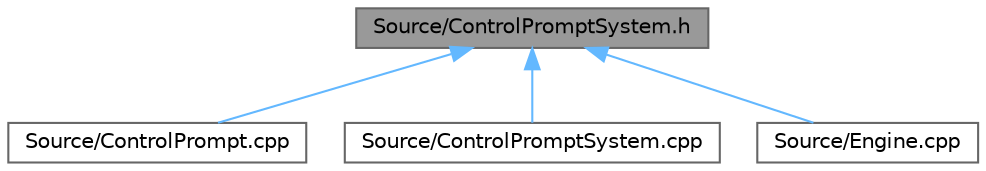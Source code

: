 digraph "Source/ControlPromptSystem.h"
{
 // LATEX_PDF_SIZE
  bgcolor="transparent";
  edge [fontname=Helvetica,fontsize=10,labelfontname=Helvetica,labelfontsize=10];
  node [fontname=Helvetica,fontsize=10,shape=box,height=0.2,width=0.4];
  Node1 [id="Node000001",label="Source/ControlPromptSystem.h",height=0.2,width=0.4,color="gray40", fillcolor="grey60", style="filled", fontcolor="black",tooltip="System that displays ControlPrompts from Actions."];
  Node1 -> Node2 [id="edge1_Node000001_Node000002",dir="back",color="steelblue1",style="solid",tooltip=" "];
  Node2 [id="Node000002",label="Source/ControlPrompt.cpp",height=0.2,width=0.4,color="grey40", fillcolor="white", style="filled",URL="$d2/d66/ControlPrompt_8cpp.html",tooltip="Displays a control prompt for an ActionReference."];
  Node1 -> Node3 [id="edge2_Node000001_Node000003",dir="back",color="steelblue1",style="solid",tooltip=" "];
  Node3 [id="Node000003",label="Source/ControlPromptSystem.cpp",height=0.2,width=0.4,color="grey40", fillcolor="white", style="filled",URL="$dd/d99/ControlPromptSystem_8cpp.html",tooltip="System that displays ControlPrompts from Actions."];
  Node1 -> Node4 [id="edge3_Node000001_Node000004",dir="back",color="steelblue1",style="solid",tooltip=" "];
  Node4 [id="Node000004",label="Source/Engine.cpp",height=0.2,width=0.4,color="grey40", fillcolor="white", style="filled",URL="$d6/d0c/Engine_8cpp.html",tooltip="Engine class."];
}
